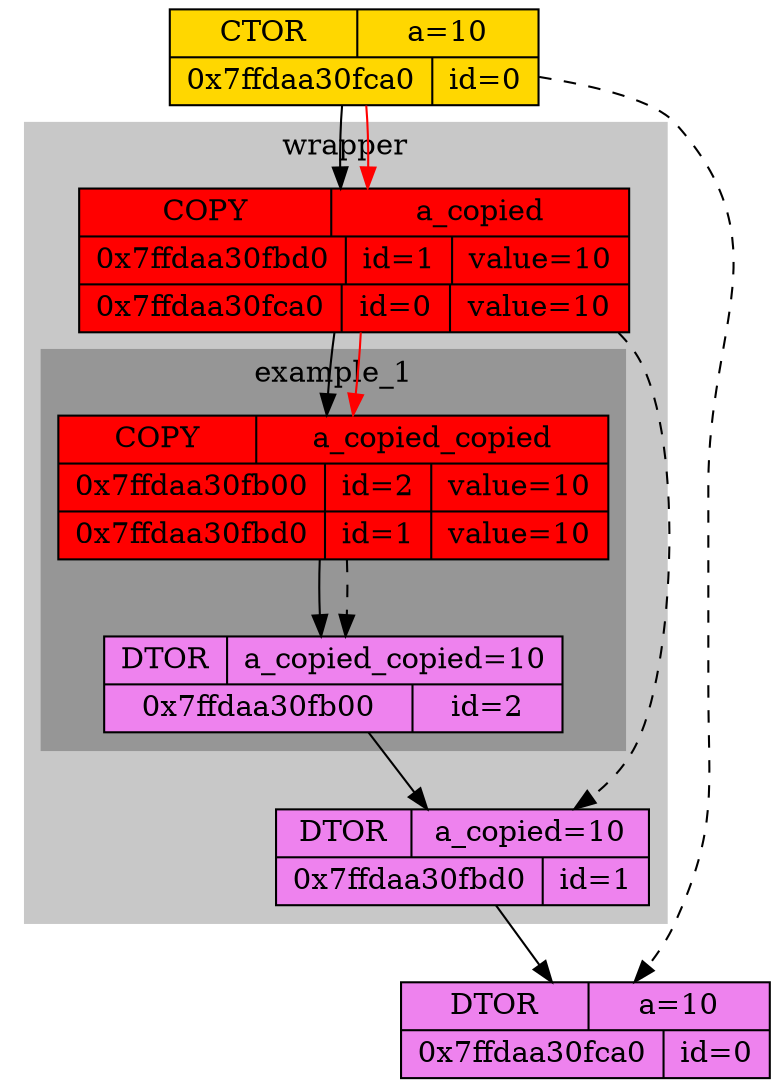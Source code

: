 digraph graphname {
	node0CTOR [shape="record", style="filled", fillcolor="gold", label="{{CTOR | a=10}|{0x7ffdaa30fca0 | id=0}}"]

subgraph "cluster_0" {
	style=filled;
	color="#c8c8c8";
		node1COPY  [shape="record", style="filled", fillcolor="red" label="{{COPY | a_copied}|{0x7ffdaa30fbd0 | id=1 | value=10}|{0x7ffdaa30fca0 | id=0 | value=10}}"]

subgraph "cluster_1" {
	style=filled;
	color="#969696";
		node2COPY  [shape="record", style="filled", fillcolor="red" label="{{COPY | a_copied_copied}|{0x7ffdaa30fb00 | id=2 | value=10}|{0x7ffdaa30fbd0 | id=1 | value=10}}"]
	node2DTOR [shape="record", style="filled", fillcolor="violet", label="{{DTOR | a_copied_copied=10}|{0x7ffdaa30fb00 | id=2}}"]
	label = "example_1" 
}

	node1DTOR [shape="record", style="filled", fillcolor="violet", label="{{DTOR | a_copied=10}|{0x7ffdaa30fbd0 | id=1}}"]
	label = "wrapper" 
}

	node0DTOR [shape="record", style="filled", fillcolor="violet", label="{{DTOR | a=10}|{0x7ffdaa30fca0 | id=0}}"]
	node0CTOR -> node1COPY
	node0CTOR -> node1COPY [color="red"]
	node1COPY -> node2COPY
	node1COPY -> node2COPY [color="red"]
	node2COPY -> node2DTOR
	node2COPY -> node2DTOR [style="dashed"]
	node2DTOR -> node1DTOR
	node1COPY -> node1DTOR [style="dashed"]
	node1DTOR -> node0DTOR
	node0CTOR -> node0DTOR [style="dashed"]
}
